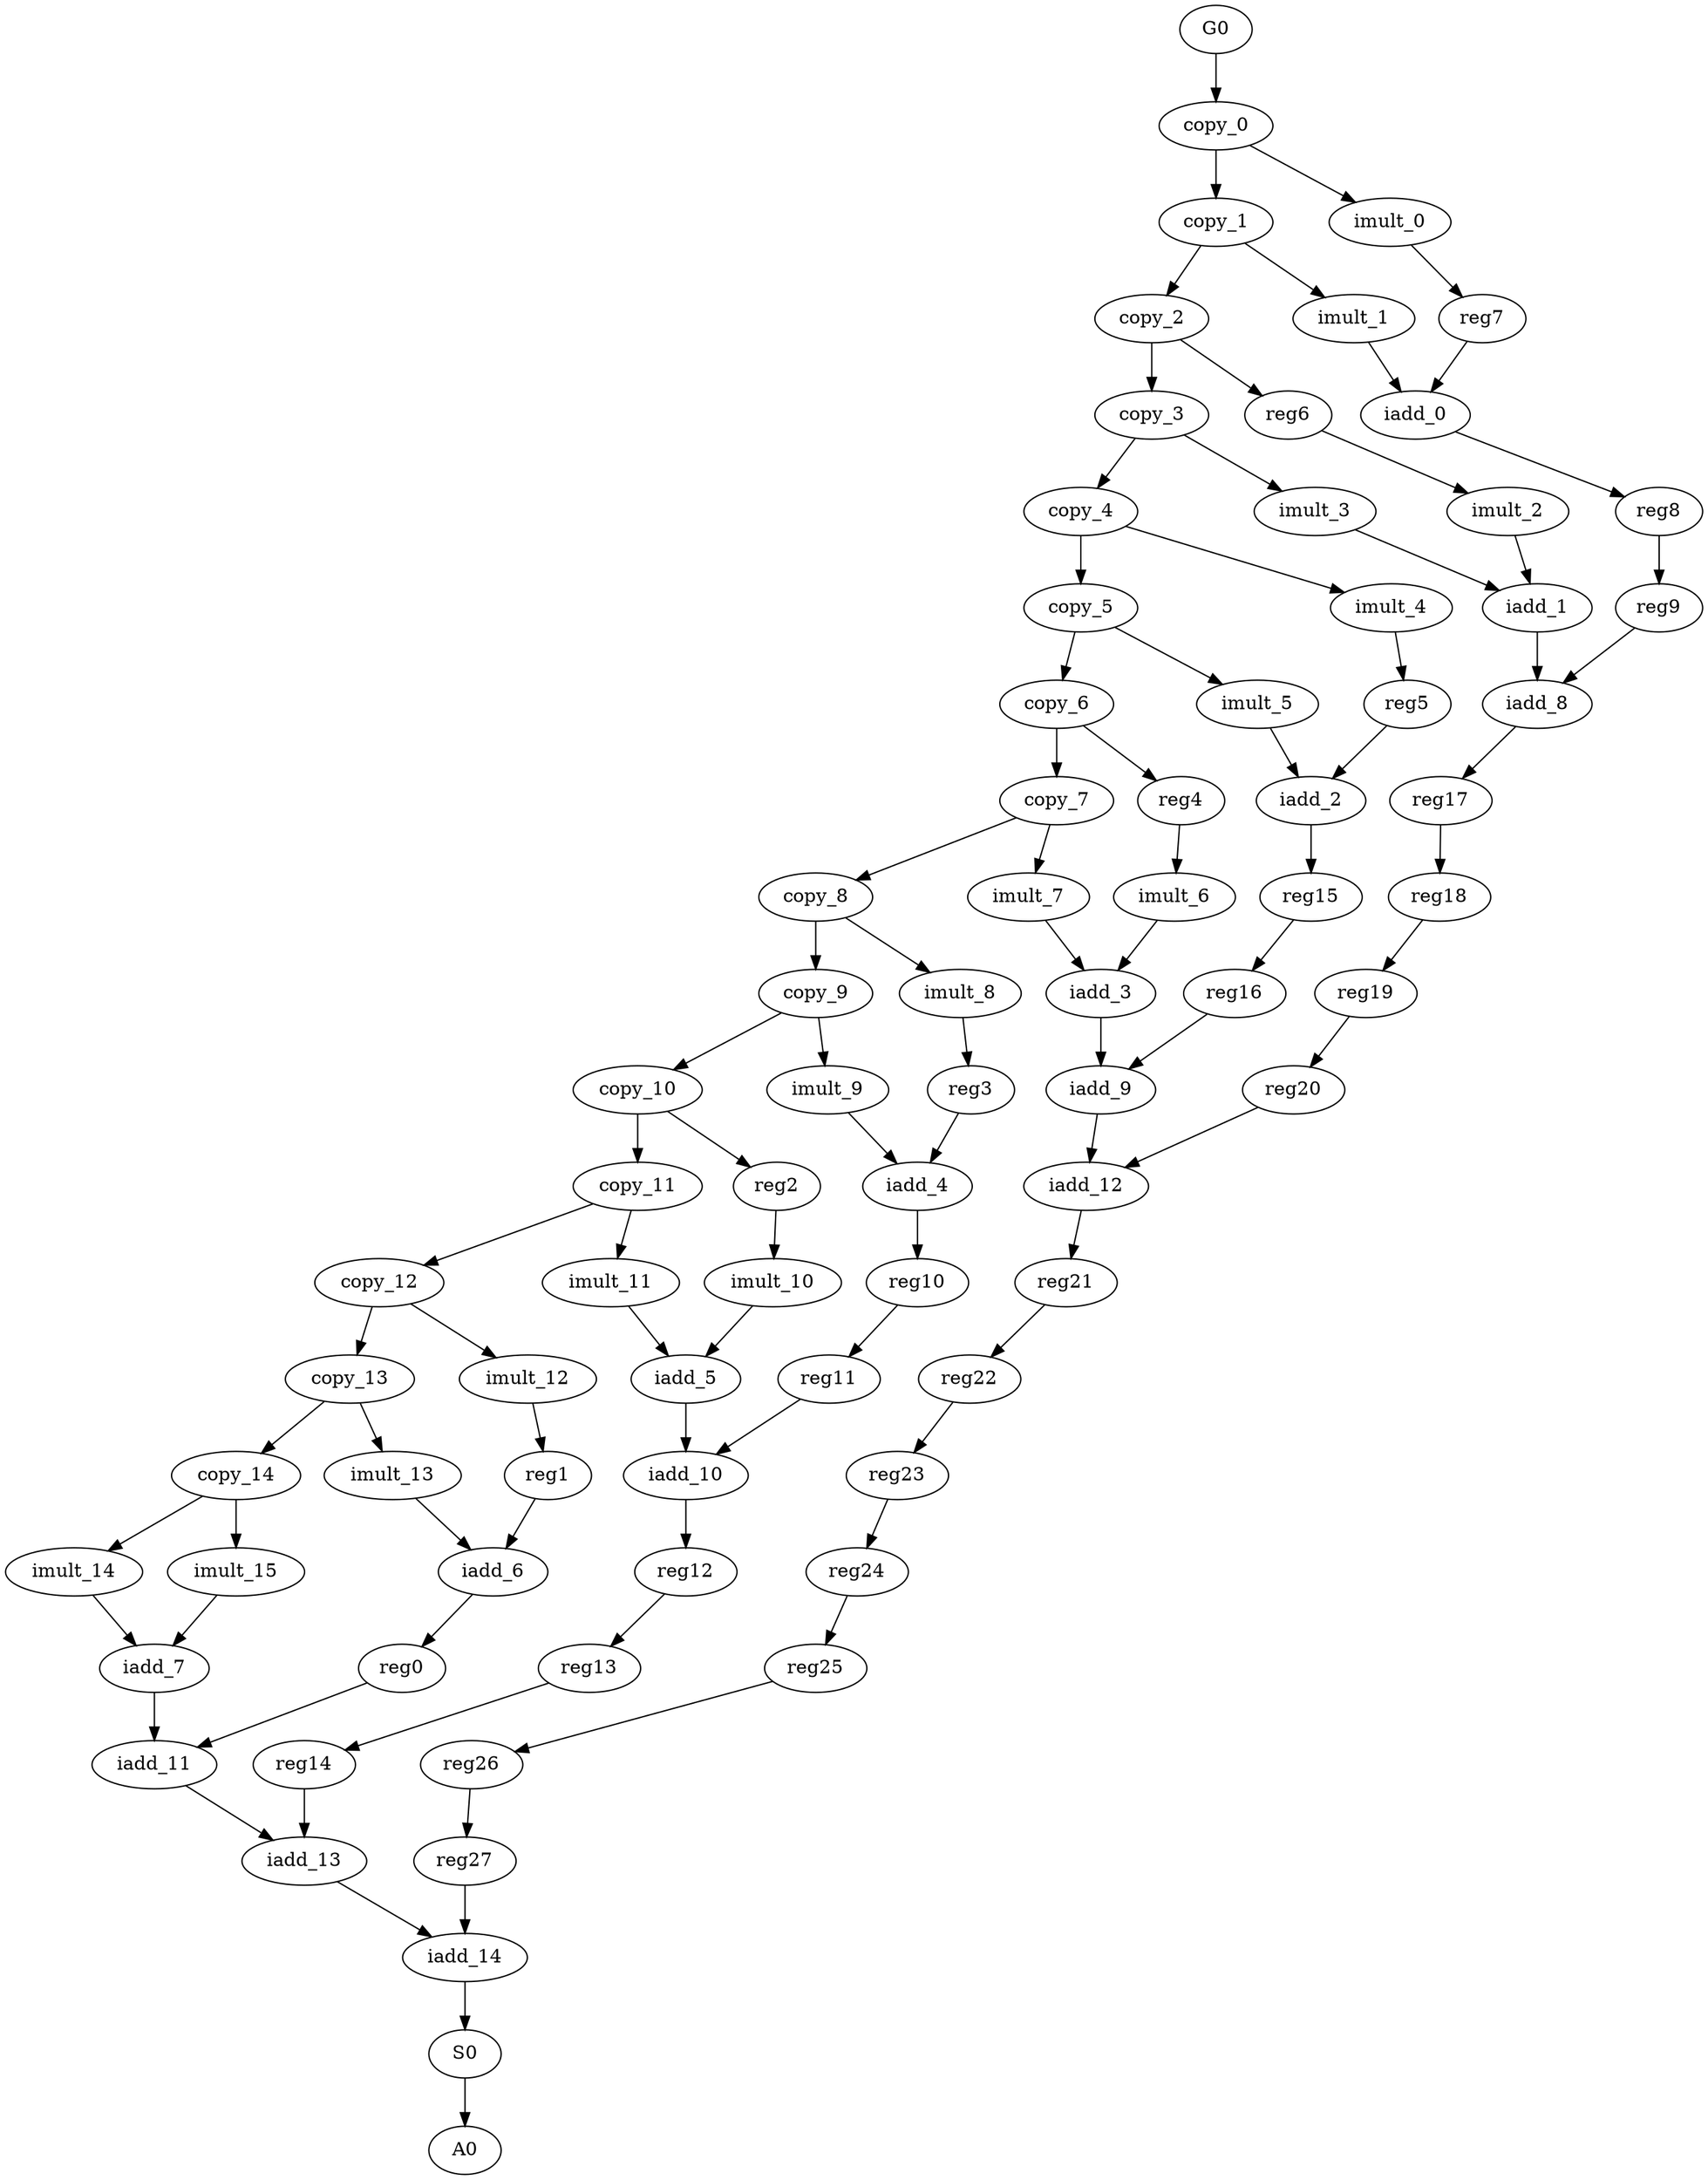 digraph G {
    G0;
    copy_0;
    copy_10;
    copy_11;
    reg2;
    copy_3;
    copy_4;
    imult_3;
    imult_11;
    iadd_5;
    iadd_7;
    iadd_11;
    iadd_10;
    iadd_13;
    iadd_14;
    copy_7;
    imult_7;
    copy_8;
    iadd_0;
    reg8;
    iadd_9;
    iadd_12;
    S0;
    A0;
    imult_6;
    iadd_3;
    iadd_1;
    iadd_8;
    reg12;
    reg21;
    imult_5;
    iadd_2;
    imult_12;
    reg1;
    imult_1;
    imult_9;
    iadd_4;
    imult_13;
    iadd_6;
    imult_14;
    copy_1;
    imult_0;
    imult_8;
    reg3;
    imult_4;
    reg5;
    copy_5;
    copy_6;
    imult_10;
    imult_15;
    reg7;
    copy_12;
    imult_2;
    reg17;
    reg4;
    copy_13;
    reg15;
    reg10;
    copy_14;
    copy_9;
    copy_2;
    reg6;
    reg0;
    reg18;
    reg19;
    reg20;
    reg11;
    reg16;
    reg13;
    reg14;
    reg9;
    reg22;
    reg23;
    reg24;
    reg25;
    reg26;
    reg27;
    G0 -> copy_0 [weight=0];
    copy_0 -> copy_1 [weight=1];
    copy_0 -> imult_0 [weight=0];
    copy_10 -> copy_11 [weight=1];
    copy_10 -> reg2 [weight=0];
    copy_11 -> copy_12 [weight=0];
    copy_11 -> imult_11 [weight=0];
    reg2 -> imult_10 [weight=0];
    copy_3 -> copy_4 [weight=0];
    copy_3 -> imult_3 [weight=0];
    copy_4 -> imult_4 [weight=0];
    copy_4 -> copy_5 [weight=1];
    imult_3 -> iadd_1 [weight=0];
    imult_11 -> iadd_5 [weight=0];
    iadd_5 -> iadd_10 [weight=4];
    iadd_7 -> iadd_11 [weight=1];
    iadd_11 -> iadd_13 [weight=0];
    iadd_10 -> reg12 [weight=1];
    iadd_13 -> iadd_14 [weight=0];
    iadd_14 -> S0 [weight=0];
    copy_7 -> imult_7 [weight=0];
    copy_7 -> copy_8 [weight=0];
    imult_7 -> iadd_3 [weight=0];
    copy_8 -> copy_9 [weight=1];
    copy_8 -> imult_8 [weight=0];
    iadd_0 -> reg8 [weight=0];
    reg8 -> reg9 [weight=2];
    iadd_9 -> iadd_12 [weight=0];
    iadd_12 -> reg21 [weight=0];
    S0 -> A0 [weight=0];
    imult_6 -> iadd_3 [weight=0];
    iadd_3 -> iadd_9 [weight=2];
    iadd_1 -> iadd_8 [weight=2];
    iadd_8 -> reg17 [weight=0];
    reg12 -> reg13 [weight=0];
    reg21 -> reg22 [weight=0];
    imult_5 -> iadd_2 [weight=0];
    iadd_2 -> reg15 [weight=1];
    imult_12 -> reg1 [weight=0];
    reg1 -> iadd_6 [weight=0];
    imult_1 -> iadd_0 [weight=0];
    imult_9 -> iadd_4 [weight=0];
    iadd_4 -> reg10 [weight=1];
    imult_13 -> iadd_6 [weight=0];
    iadd_6 -> reg0 [weight=0];
    imult_14 -> iadd_7 [weight=0];
    copy_1 -> copy_2 [weight=0];
    copy_1 -> imult_1 [weight=0];
    imult_0 -> reg7 [weight=0];
    imult_8 -> reg3 [weight=0];
    reg3 -> iadd_4 [weight=0];
    imult_4 -> reg5 [weight=0];
    reg5 -> iadd_2 [weight=0];
    copy_5 -> imult_5 [weight=0];
    copy_5 -> copy_6 [weight=0];
    copy_6 -> copy_7 [weight=2];
    copy_6 -> reg4 [weight=0];
    imult_10 -> iadd_5 [weight=0];
    imult_15 -> iadd_7 [weight=0];
    reg7 -> iadd_0 [weight=0];
    copy_12 -> imult_12 [weight=0];
    copy_12 -> copy_13 [weight=0];
    imult_2 -> iadd_1 [weight=0];
    reg17 -> reg18 [weight=0];
    reg4 -> imult_6 [weight=0];
    copy_13 -> imult_13 [weight=0];
    copy_13 -> copy_14 [weight=0];
    reg15 -> reg16 [weight=0];
    reg10 -> reg11 [weight=0];
    copy_14 -> imult_14 [weight=0];
    copy_14 -> imult_15 [weight=1];
    copy_9 -> imult_9 [weight=0];
    copy_9 -> copy_10 [weight=0];
    copy_2 -> copy_3 [weight=2];
    copy_2 -> reg6 [weight=0];
    reg6 -> imult_2 [weight=0];
    reg0 -> iadd_11 [weight=0];
    reg18 -> reg19 [weight=0];
    reg19 -> reg20 [weight=0];
    reg20 -> iadd_12 [weight=0];
    reg11 -> iadd_10 [weight=0];
    reg16 -> iadd_9 [weight=0];
    reg13 -> reg14 [weight=0];
    reg14 -> iadd_13 [weight=4];
    reg9 -> iadd_8 [weight=1];
    reg22 -> reg23 [weight=0];
    reg23 -> reg24 [weight=0];
    reg24 -> reg25 [weight=0];
    reg25 -> reg26 [weight=0];
    reg26 -> reg27 [weight=0];
    reg27 -> iadd_14 [weight=4];
}
